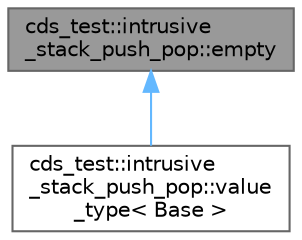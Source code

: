 digraph "cds_test::intrusive_stack_push_pop::empty"
{
 // LATEX_PDF_SIZE
  bgcolor="transparent";
  edge [fontname=Helvetica,fontsize=10,labelfontname=Helvetica,labelfontsize=10];
  node [fontname=Helvetica,fontsize=10,shape=box,height=0.2,width=0.4];
  Node1 [id="Node000001",label="cds_test::intrusive\l_stack_push_pop::empty",height=0.2,width=0.4,color="gray40", fillcolor="grey60", style="filled", fontcolor="black",tooltip=" "];
  Node1 -> Node2 [id="edge1_Node000001_Node000002",dir="back",color="steelblue1",style="solid",tooltip=" "];
  Node2 [id="Node000002",label="cds_test::intrusive\l_stack_push_pop::value\l_type\< Base \>",height=0.2,width=0.4,color="gray40", fillcolor="white", style="filled",URL="$structcds__test_1_1intrusive__stack__push__pop_1_1value__type.html",tooltip=" "];
}

